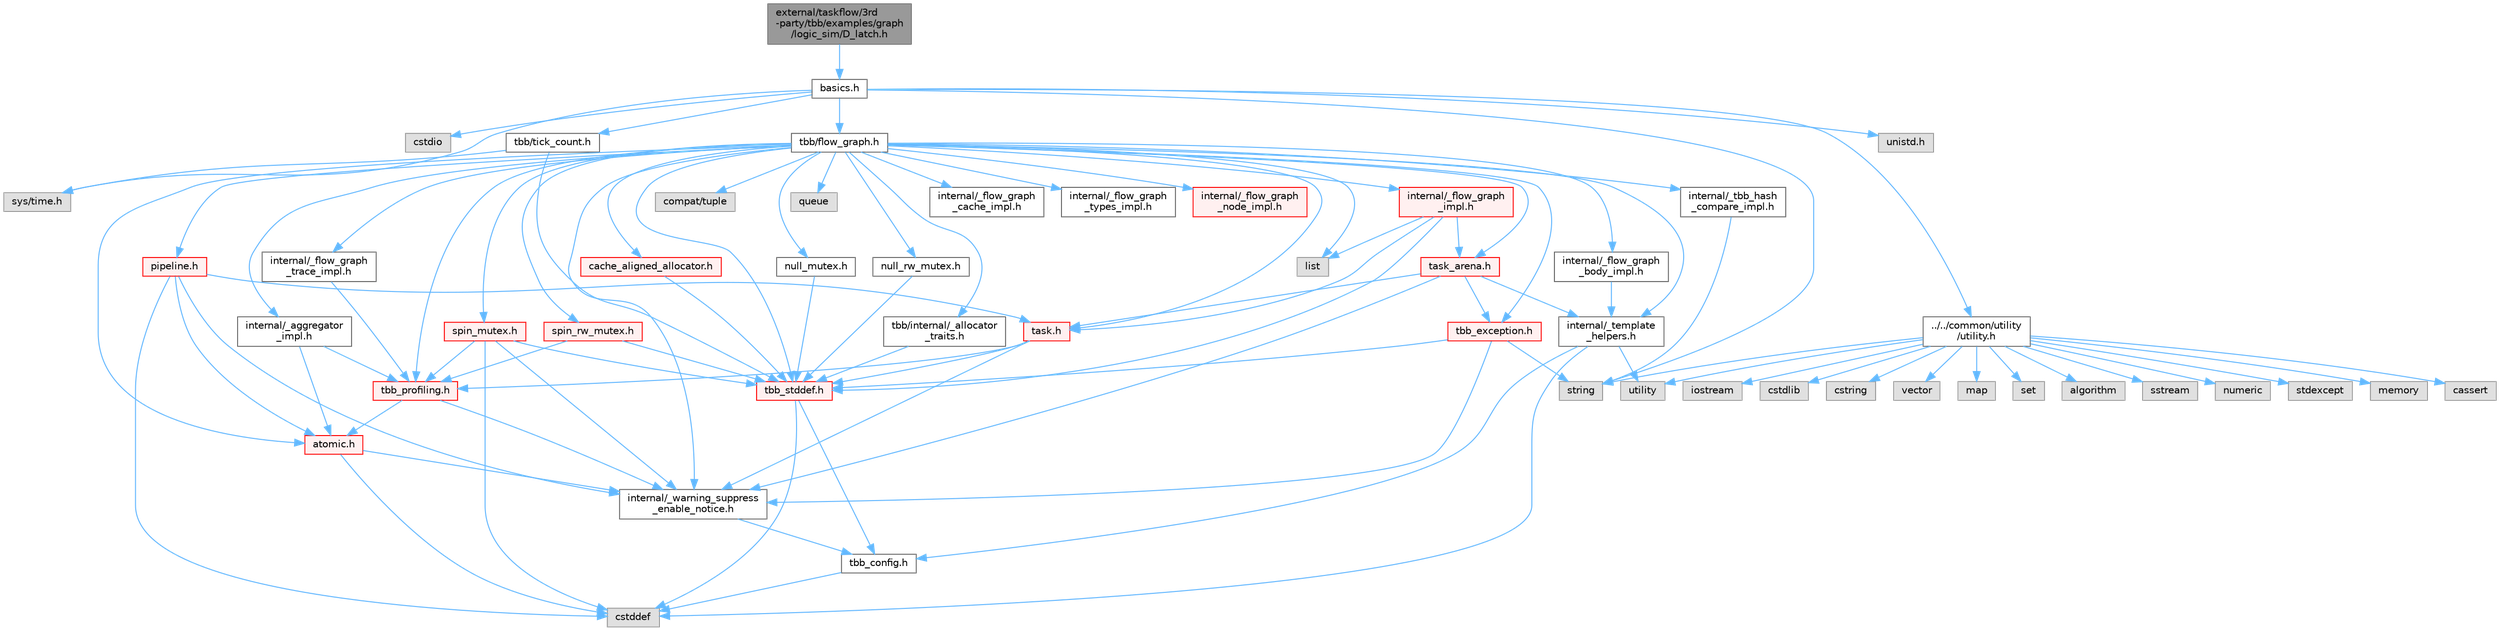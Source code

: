 digraph "external/taskflow/3rd-party/tbb/examples/graph/logic_sim/D_latch.h"
{
 // LATEX_PDF_SIZE
  bgcolor="transparent";
  edge [fontname=Helvetica,fontsize=10,labelfontname=Helvetica,labelfontsize=10];
  node [fontname=Helvetica,fontsize=10,shape=box,height=0.2,width=0.4];
  Node1 [id="Node000001",label="external/taskflow/3rd\l-party/tbb/examples/graph\l/logic_sim/D_latch.h",height=0.2,width=0.4,color="gray40", fillcolor="grey60", style="filled", fontcolor="black",tooltip=" "];
  Node1 -> Node2 [id="edge95_Node000001_Node000002",color="steelblue1",style="solid",tooltip=" "];
  Node2 [id="Node000002",label="basics.h",height=0.2,width=0.4,color="grey40", fillcolor="white", style="filled",URL="$basics_8h.html",tooltip=" "];
  Node2 -> Node3 [id="edge96_Node000002_Node000003",color="steelblue1",style="solid",tooltip=" "];
  Node3 [id="Node000003",label="cstdio",height=0.2,width=0.4,color="grey60", fillcolor="#E0E0E0", style="filled",tooltip=" "];
  Node2 -> Node4 [id="edge97_Node000002_Node000004",color="steelblue1",style="solid",tooltip=" "];
  Node4 [id="Node000004",label="string",height=0.2,width=0.4,color="grey60", fillcolor="#E0E0E0", style="filled",tooltip=" "];
  Node2 -> Node5 [id="edge98_Node000002_Node000005",color="steelblue1",style="solid",tooltip=" "];
  Node5 [id="Node000005",label="tbb/tick_count.h",height=0.2,width=0.4,color="grey40", fillcolor="white", style="filled",URL="$tick__count_8h.html",tooltip=" "];
  Node5 -> Node6 [id="edge99_Node000005_Node000006",color="steelblue1",style="solid",tooltip=" "];
  Node6 [id="Node000006",label="tbb_stddef.h",height=0.2,width=0.4,color="red", fillcolor="#FFF0F0", style="filled",URL="$tbb__stddef_8h.html",tooltip=" "];
  Node6 -> Node7 [id="edge100_Node000006_Node000007",color="steelblue1",style="solid",tooltip=" "];
  Node7 [id="Node000007",label="tbb_config.h",height=0.2,width=0.4,color="grey40", fillcolor="white", style="filled",URL="$tbb__config_8h.html",tooltip=" "];
  Node7 -> Node8 [id="edge101_Node000007_Node000008",color="steelblue1",style="solid",tooltip=" "];
  Node8 [id="Node000008",label="cstddef",height=0.2,width=0.4,color="grey60", fillcolor="#E0E0E0", style="filled",tooltip=" "];
  Node6 -> Node8 [id="edge102_Node000006_Node000008",color="steelblue1",style="solid",tooltip=" "];
  Node5 -> Node10 [id="edge103_Node000005_Node000010",color="steelblue1",style="solid",tooltip=" "];
  Node10 [id="Node000010",label="sys/time.h",height=0.2,width=0.4,color="grey60", fillcolor="#E0E0E0", style="filled",tooltip=" "];
  Node2 -> Node11 [id="edge104_Node000002_Node000011",color="steelblue1",style="solid",tooltip=" "];
  Node11 [id="Node000011",label="tbb/flow_graph.h",height=0.2,width=0.4,color="grey40", fillcolor="white", style="filled",URL="$flow__graph_8h.html",tooltip="The graph related classes and functions"];
  Node11 -> Node12 [id="edge105_Node000011_Node000012",color="steelblue1",style="solid",tooltip=" "];
  Node12 [id="Node000012",label="internal/_warning_suppress\l_enable_notice.h",height=0.2,width=0.4,color="grey40", fillcolor="white", style="filled",URL="$__warning__suppress__enable__notice_8h.html",tooltip=" "];
  Node12 -> Node7 [id="edge106_Node000012_Node000007",color="steelblue1",style="solid",tooltip=" "];
  Node11 -> Node6 [id="edge107_Node000011_Node000006",color="steelblue1",style="solid",tooltip=" "];
  Node11 -> Node13 [id="edge108_Node000011_Node000013",color="steelblue1",style="solid",tooltip=" "];
  Node13 [id="Node000013",label="atomic.h",height=0.2,width=0.4,color="red", fillcolor="#FFF0F0", style="filled",URL="$external_2taskflow_23rd-party_2tbb_2include_2tbb_2atomic_8h.html",tooltip=" "];
  Node13 -> Node12 [id="edge109_Node000013_Node000012",color="steelblue1",style="solid",tooltip=" "];
  Node13 -> Node8 [id="edge110_Node000013_Node000008",color="steelblue1",style="solid",tooltip=" "];
  Node11 -> Node17 [id="edge111_Node000011_Node000017",color="steelblue1",style="solid",tooltip=" "];
  Node17 [id="Node000017",label="spin_mutex.h",height=0.2,width=0.4,color="red", fillcolor="#FFF0F0", style="filled",URL="$external_2taskflow_23rd-party_2tbb_2include_2tbb_2spin__mutex_8h.html",tooltip=" "];
  Node17 -> Node12 [id="edge112_Node000017_Node000012",color="steelblue1",style="solid",tooltip=" "];
  Node17 -> Node8 [id="edge113_Node000017_Node000008",color="steelblue1",style="solid",tooltip=" "];
  Node17 -> Node6 [id="edge114_Node000017_Node000006",color="steelblue1",style="solid",tooltip=" "];
  Node17 -> Node20 [id="edge115_Node000017_Node000020",color="steelblue1",style="solid",tooltip=" "];
  Node20 [id="Node000020",label="tbb_profiling.h",height=0.2,width=0.4,color="red", fillcolor="#FFF0F0", style="filled",URL="$tbb__profiling_8h.html",tooltip=" "];
  Node20 -> Node12 [id="edge116_Node000020_Node000012",color="steelblue1",style="solid",tooltip=" "];
  Node20 -> Node13 [id="edge117_Node000020_Node000013",color="steelblue1",style="solid",tooltip=" "];
  Node11 -> Node23 [id="edge118_Node000011_Node000023",color="steelblue1",style="solid",tooltip=" "];
  Node23 [id="Node000023",label="null_mutex.h",height=0.2,width=0.4,color="grey40", fillcolor="white", style="filled",URL="$external_2taskflow_23rd-party_2tbb_2include_2tbb_2null__mutex_8h.html",tooltip=" "];
  Node23 -> Node6 [id="edge119_Node000023_Node000006",color="steelblue1",style="solid",tooltip=" "];
  Node11 -> Node24 [id="edge120_Node000011_Node000024",color="steelblue1",style="solid",tooltip=" "];
  Node24 [id="Node000024",label="spin_rw_mutex.h",height=0.2,width=0.4,color="red", fillcolor="#FFF0F0", style="filled",URL="$spin__rw__mutex_8h.html",tooltip=" "];
  Node24 -> Node6 [id="edge121_Node000024_Node000006",color="steelblue1",style="solid",tooltip=" "];
  Node24 -> Node20 [id="edge122_Node000024_Node000020",color="steelblue1",style="solid",tooltip=" "];
  Node11 -> Node25 [id="edge123_Node000011_Node000025",color="steelblue1",style="solid",tooltip=" "];
  Node25 [id="Node000025",label="null_rw_mutex.h",height=0.2,width=0.4,color="grey40", fillcolor="white", style="filled",URL="$null__rw__mutex_8h.html",tooltip=" "];
  Node25 -> Node6 [id="edge124_Node000025_Node000006",color="steelblue1",style="solid",tooltip=" "];
  Node11 -> Node26 [id="edge125_Node000011_Node000026",color="steelblue1",style="solid",tooltip=" "];
  Node26 [id="Node000026",label="task.h",height=0.2,width=0.4,color="red", fillcolor="#FFF0F0", style="filled",URL="$task_8h.html",tooltip=" "];
  Node26 -> Node12 [id="edge126_Node000026_Node000012",color="steelblue1",style="solid",tooltip=" "];
  Node26 -> Node6 [id="edge127_Node000026_Node000006",color="steelblue1",style="solid",tooltip=" "];
  Node26 -> Node20 [id="edge128_Node000026_Node000020",color="steelblue1",style="solid",tooltip=" "];
  Node11 -> Node28 [id="edge129_Node000011_Node000028",color="steelblue1",style="solid",tooltip=" "];
  Node28 [id="Node000028",label="cache_aligned_allocator.h",height=0.2,width=0.4,color="red", fillcolor="#FFF0F0", style="filled",URL="$cache__aligned__allocator_8h.html",tooltip=" "];
  Node28 -> Node6 [id="edge130_Node000028_Node000006",color="steelblue1",style="solid",tooltip=" "];
  Node11 -> Node29 [id="edge131_Node000011_Node000029",color="steelblue1",style="solid",tooltip=" "];
  Node29 [id="Node000029",label="tbb_exception.h",height=0.2,width=0.4,color="red", fillcolor="#FFF0F0", style="filled",URL="$tbb__exception_8h.html",tooltip=" "];
  Node29 -> Node12 [id="edge132_Node000029_Node000012",color="steelblue1",style="solid",tooltip=" "];
  Node29 -> Node6 [id="edge133_Node000029_Node000006",color="steelblue1",style="solid",tooltip=" "];
  Node29 -> Node4 [id="edge134_Node000029_Node000004",color="steelblue1",style="solid",tooltip=" "];
  Node11 -> Node34 [id="edge135_Node000011_Node000034",color="steelblue1",style="solid",tooltip=" "];
  Node34 [id="Node000034",label="pipeline.h",height=0.2,width=0.4,color="red", fillcolor="#FFF0F0", style="filled",URL="$pipeline_8h.html",tooltip=" "];
  Node34 -> Node12 [id="edge136_Node000034_Node000012",color="steelblue1",style="solid",tooltip=" "];
  Node34 -> Node13 [id="edge137_Node000034_Node000013",color="steelblue1",style="solid",tooltip=" "];
  Node34 -> Node26 [id="edge138_Node000034_Node000026",color="steelblue1",style="solid",tooltip=" "];
  Node34 -> Node8 [id="edge139_Node000034_Node000008",color="steelblue1",style="solid",tooltip=" "];
  Node11 -> Node35 [id="edge140_Node000011_Node000035",color="steelblue1",style="solid",tooltip=" "];
  Node35 [id="Node000035",label="internal/_template\l_helpers.h",height=0.2,width=0.4,color="grey40", fillcolor="white", style="filled",URL="$__template__helpers_8h.html",tooltip=" "];
  Node35 -> Node36 [id="edge141_Node000035_Node000036",color="steelblue1",style="solid",tooltip=" "];
  Node36 [id="Node000036",label="utility",height=0.2,width=0.4,color="grey60", fillcolor="#E0E0E0", style="filled",tooltip=" "];
  Node35 -> Node8 [id="edge142_Node000035_Node000008",color="steelblue1",style="solid",tooltip=" "];
  Node35 -> Node7 [id="edge143_Node000035_Node000007",color="steelblue1",style="solid",tooltip=" "];
  Node11 -> Node37 [id="edge144_Node000011_Node000037",color="steelblue1",style="solid",tooltip=" "];
  Node37 [id="Node000037",label="internal/_aggregator\l_impl.h",height=0.2,width=0.4,color="grey40", fillcolor="white", style="filled",URL="$__aggregator__impl_8h.html",tooltip=" "];
  Node37 -> Node13 [id="edge145_Node000037_Node000013",color="steelblue1",style="solid",tooltip=" "];
  Node37 -> Node20 [id="edge146_Node000037_Node000020",color="steelblue1",style="solid",tooltip=" "];
  Node11 -> Node38 [id="edge147_Node000011_Node000038",color="steelblue1",style="solid",tooltip=" "];
  Node38 [id="Node000038",label="tbb/internal/_allocator\l_traits.h",height=0.2,width=0.4,color="grey40", fillcolor="white", style="filled",URL="$__allocator__traits_8h.html",tooltip=" "];
  Node38 -> Node6 [id="edge148_Node000038_Node000006",color="steelblue1",style="solid",tooltip=" "];
  Node11 -> Node20 [id="edge149_Node000011_Node000020",color="steelblue1",style="solid",tooltip=" "];
  Node11 -> Node39 [id="edge150_Node000011_Node000039",color="steelblue1",style="solid",tooltip=" "];
  Node39 [id="Node000039",label="task_arena.h",height=0.2,width=0.4,color="red", fillcolor="#FFF0F0", style="filled",URL="$task__arena_8h.html",tooltip=" "];
  Node39 -> Node12 [id="edge151_Node000039_Node000012",color="steelblue1",style="solid",tooltip=" "];
  Node39 -> Node26 [id="edge152_Node000039_Node000026",color="steelblue1",style="solid",tooltip=" "];
  Node39 -> Node29 [id="edge153_Node000039_Node000029",color="steelblue1",style="solid",tooltip=" "];
  Node39 -> Node35 [id="edge154_Node000039_Node000035",color="steelblue1",style="solid",tooltip=" "];
  Node11 -> Node40 [id="edge155_Node000011_Node000040",color="steelblue1",style="solid",tooltip=" "];
  Node40 [id="Node000040",label="compat/tuple",height=0.2,width=0.4,color="grey60", fillcolor="#E0E0E0", style="filled",tooltip=" "];
  Node11 -> Node41 [id="edge156_Node000011_Node000041",color="steelblue1",style="solid",tooltip=" "];
  Node41 [id="Node000041",label="list",height=0.2,width=0.4,color="grey60", fillcolor="#E0E0E0", style="filled",tooltip=" "];
  Node11 -> Node42 [id="edge157_Node000011_Node000042",color="steelblue1",style="solid",tooltip=" "];
  Node42 [id="Node000042",label="queue",height=0.2,width=0.4,color="grey60", fillcolor="#E0E0E0", style="filled",tooltip=" "];
  Node11 -> Node43 [id="edge158_Node000011_Node000043",color="steelblue1",style="solid",tooltip=" "];
  Node43 [id="Node000043",label="internal/_flow_graph\l_impl.h",height=0.2,width=0.4,color="red", fillcolor="#FFF0F0", style="filled",URL="$__flow__graph__impl_8h.html",tooltip=" "];
  Node43 -> Node6 [id="edge159_Node000043_Node000006",color="steelblue1",style="solid",tooltip=" "];
  Node43 -> Node26 [id="edge160_Node000043_Node000026",color="steelblue1",style="solid",tooltip=" "];
  Node43 -> Node39 [id="edge161_Node000043_Node000039",color="steelblue1",style="solid",tooltip=" "];
  Node43 -> Node41 [id="edge162_Node000043_Node000041",color="steelblue1",style="solid",tooltip=" "];
  Node11 -> Node45 [id="edge163_Node000011_Node000045",color="steelblue1",style="solid",tooltip=" "];
  Node45 [id="Node000045",label="internal/_flow_graph\l_trace_impl.h",height=0.2,width=0.4,color="grey40", fillcolor="white", style="filled",URL="$__flow__graph__trace__impl_8h.html",tooltip=" "];
  Node45 -> Node20 [id="edge164_Node000045_Node000020",color="steelblue1",style="solid",tooltip=" "];
  Node11 -> Node46 [id="edge165_Node000011_Node000046",color="steelblue1",style="solid",tooltip=" "];
  Node46 [id="Node000046",label="internal/_tbb_hash\l_compare_impl.h",height=0.2,width=0.4,color="grey40", fillcolor="white", style="filled",URL="$__tbb__hash__compare__impl_8h.html",tooltip=" "];
  Node46 -> Node4 [id="edge166_Node000046_Node000004",color="steelblue1",style="solid",tooltip=" "];
  Node11 -> Node47 [id="edge167_Node000011_Node000047",color="steelblue1",style="solid",tooltip=" "];
  Node47 [id="Node000047",label="internal/_flow_graph\l_body_impl.h",height=0.2,width=0.4,color="grey40", fillcolor="white", style="filled",URL="$__flow__graph__body__impl_8h.html",tooltip=" "];
  Node47 -> Node35 [id="edge168_Node000047_Node000035",color="steelblue1",style="solid",tooltip=" "];
  Node11 -> Node48 [id="edge169_Node000011_Node000048",color="steelblue1",style="solid",tooltip=" "];
  Node48 [id="Node000048",label="internal/_flow_graph\l_cache_impl.h",height=0.2,width=0.4,color="grey40", fillcolor="white", style="filled",URL="$__flow__graph__cache__impl_8h.html",tooltip=" "];
  Node11 -> Node49 [id="edge170_Node000011_Node000049",color="steelblue1",style="solid",tooltip=" "];
  Node49 [id="Node000049",label="internal/_flow_graph\l_types_impl.h",height=0.2,width=0.4,color="grey40", fillcolor="white", style="filled",URL="$__flow__graph__types__impl_8h.html",tooltip=" "];
  Node11 -> Node50 [id="edge171_Node000011_Node000050",color="steelblue1",style="solid",tooltip=" "];
  Node50 [id="Node000050",label="internal/_flow_graph\l_node_impl.h",height=0.2,width=0.4,color="red", fillcolor="#FFF0F0", style="filled",URL="$__flow__graph__node__impl_8h.html",tooltip=" "];
  Node2 -> Node52 [id="edge172_Node000002_Node000052",color="steelblue1",style="solid",tooltip=" "];
  Node52 [id="Node000052",label="../../common/utility\l/utility.h",height=0.2,width=0.4,color="grey40", fillcolor="white", style="filled",URL="$external_2taskflow_23rd-party_2tbb_2examples_2common_2utility_2utility_8h.html",tooltip=" "];
  Node52 -> Node36 [id="edge173_Node000052_Node000036",color="steelblue1",style="solid",tooltip=" "];
  Node52 -> Node4 [id="edge174_Node000052_Node000004",color="steelblue1",style="solid",tooltip=" "];
  Node52 -> Node32 [id="edge175_Node000052_Node000032",color="steelblue1",style="solid",tooltip=" "];
  Node32 [id="Node000032",label="cstring",height=0.2,width=0.4,color="grey60", fillcolor="#E0E0E0", style="filled",tooltip=" "];
  Node52 -> Node53 [id="edge176_Node000052_Node000053",color="steelblue1",style="solid",tooltip=" "];
  Node53 [id="Node000053",label="vector",height=0.2,width=0.4,color="grey60", fillcolor="#E0E0E0", style="filled",tooltip=" "];
  Node52 -> Node54 [id="edge177_Node000052_Node000054",color="steelblue1",style="solid",tooltip=" "];
  Node54 [id="Node000054",label="map",height=0.2,width=0.4,color="grey60", fillcolor="#E0E0E0", style="filled",tooltip=" "];
  Node52 -> Node55 [id="edge178_Node000052_Node000055",color="steelblue1",style="solid",tooltip=" "];
  Node55 [id="Node000055",label="set",height=0.2,width=0.4,color="grey60", fillcolor="#E0E0E0", style="filled",tooltip=" "];
  Node52 -> Node56 [id="edge179_Node000052_Node000056",color="steelblue1",style="solid",tooltip=" "];
  Node56 [id="Node000056",label="algorithm",height=0.2,width=0.4,color="grey60", fillcolor="#E0E0E0", style="filled",tooltip=" "];
  Node52 -> Node57 [id="edge180_Node000052_Node000057",color="steelblue1",style="solid",tooltip=" "];
  Node57 [id="Node000057",label="sstream",height=0.2,width=0.4,color="grey60", fillcolor="#E0E0E0", style="filled",tooltip=" "];
  Node52 -> Node58 [id="edge181_Node000052_Node000058",color="steelblue1",style="solid",tooltip=" "];
  Node58 [id="Node000058",label="numeric",height=0.2,width=0.4,color="grey60", fillcolor="#E0E0E0", style="filled",tooltip=" "];
  Node52 -> Node59 [id="edge182_Node000052_Node000059",color="steelblue1",style="solid",tooltip=" "];
  Node59 [id="Node000059",label="stdexcept",height=0.2,width=0.4,color="grey60", fillcolor="#E0E0E0", style="filled",tooltip=" "];
  Node52 -> Node60 [id="edge183_Node000052_Node000060",color="steelblue1",style="solid",tooltip=" "];
  Node60 [id="Node000060",label="memory",height=0.2,width=0.4,color="grey60", fillcolor="#E0E0E0", style="filled",tooltip=" "];
  Node52 -> Node61 [id="edge184_Node000052_Node000061",color="steelblue1",style="solid",tooltip=" "];
  Node61 [id="Node000061",label="cassert",height=0.2,width=0.4,color="grey60", fillcolor="#E0E0E0", style="filled",tooltip=" "];
  Node52 -> Node62 [id="edge185_Node000052_Node000062",color="steelblue1",style="solid",tooltip=" "];
  Node62 [id="Node000062",label="iostream",height=0.2,width=0.4,color="grey60", fillcolor="#E0E0E0", style="filled",tooltip=" "];
  Node52 -> Node63 [id="edge186_Node000052_Node000063",color="steelblue1",style="solid",tooltip=" "];
  Node63 [id="Node000063",label="cstdlib",height=0.2,width=0.4,color="grey60", fillcolor="#E0E0E0", style="filled",tooltip=" "];
  Node2 -> Node10 [id="edge187_Node000002_Node000010",color="steelblue1",style="solid",tooltip=" "];
  Node2 -> Node64 [id="edge188_Node000002_Node000064",color="steelblue1",style="solid",tooltip=" "];
  Node64 [id="Node000064",label="unistd.h",height=0.2,width=0.4,color="grey60", fillcolor="#E0E0E0", style="filled",tooltip=" "];
}
